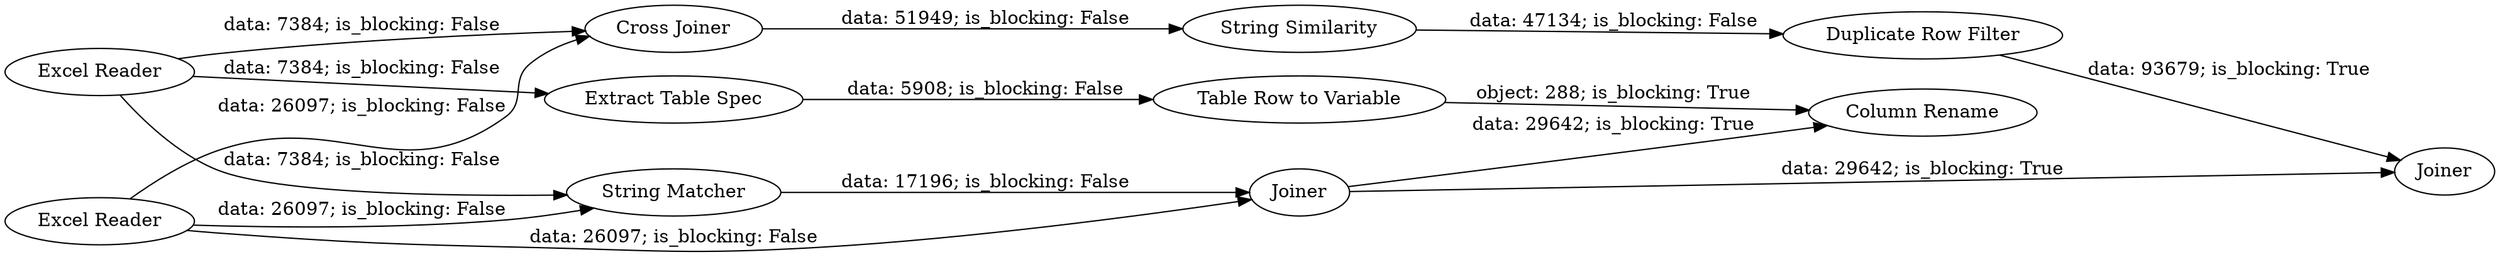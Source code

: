 digraph {
	"-8668002132313610279_13" [label="Table Row to Variable"]
	"-8668002132313610279_10" [label=Joiner]
	"-8668002132313610279_12" [label="Extract Table Spec"]
	"-8668002132313610279_11" [label="Column Rename"]
	"-8668002132313610279_14" [label="String Similarity"]
	"-8668002132313610279_2" [label="Excel Reader"]
	"-8668002132313610279_15" [label="Cross Joiner"]
	"-8668002132313610279_1" [label="Excel Reader"]
	"-8668002132313610279_16" [label="Duplicate Row Filter"]
	"-8668002132313610279_9" [label="String Matcher"]
	"-8668002132313610279_17" [label=Joiner]
	"-8668002132313610279_15" -> "-8668002132313610279_14" [label="data: 51949; is_blocking: False"]
	"-8668002132313610279_14" -> "-8668002132313610279_16" [label="data: 47134; is_blocking: False"]
	"-8668002132313610279_13" -> "-8668002132313610279_11" [label="object: 288; is_blocking: True"]
	"-8668002132313610279_10" -> "-8668002132313610279_11" [label="data: 29642; is_blocking: True"]
	"-8668002132313610279_1" -> "-8668002132313610279_10" [label="data: 26097; is_blocking: False"]
	"-8668002132313610279_16" -> "-8668002132313610279_17" [label="data: 93679; is_blocking: True"]
	"-8668002132313610279_2" -> "-8668002132313610279_9" [label="data: 7384; is_blocking: False"]
	"-8668002132313610279_2" -> "-8668002132313610279_12" [label="data: 7384; is_blocking: False"]
	"-8668002132313610279_1" -> "-8668002132313610279_9" [label="data: 26097; is_blocking: False"]
	"-8668002132313610279_10" -> "-8668002132313610279_17" [label="data: 29642; is_blocking: True"]
	"-8668002132313610279_2" -> "-8668002132313610279_15" [label="data: 7384; is_blocking: False"]
	"-8668002132313610279_12" -> "-8668002132313610279_13" [label="data: 5908; is_blocking: False"]
	"-8668002132313610279_1" -> "-8668002132313610279_15" [label="data: 26097; is_blocking: False"]
	"-8668002132313610279_9" -> "-8668002132313610279_10" [label="data: 17196; is_blocking: False"]
	rankdir=LR
}
